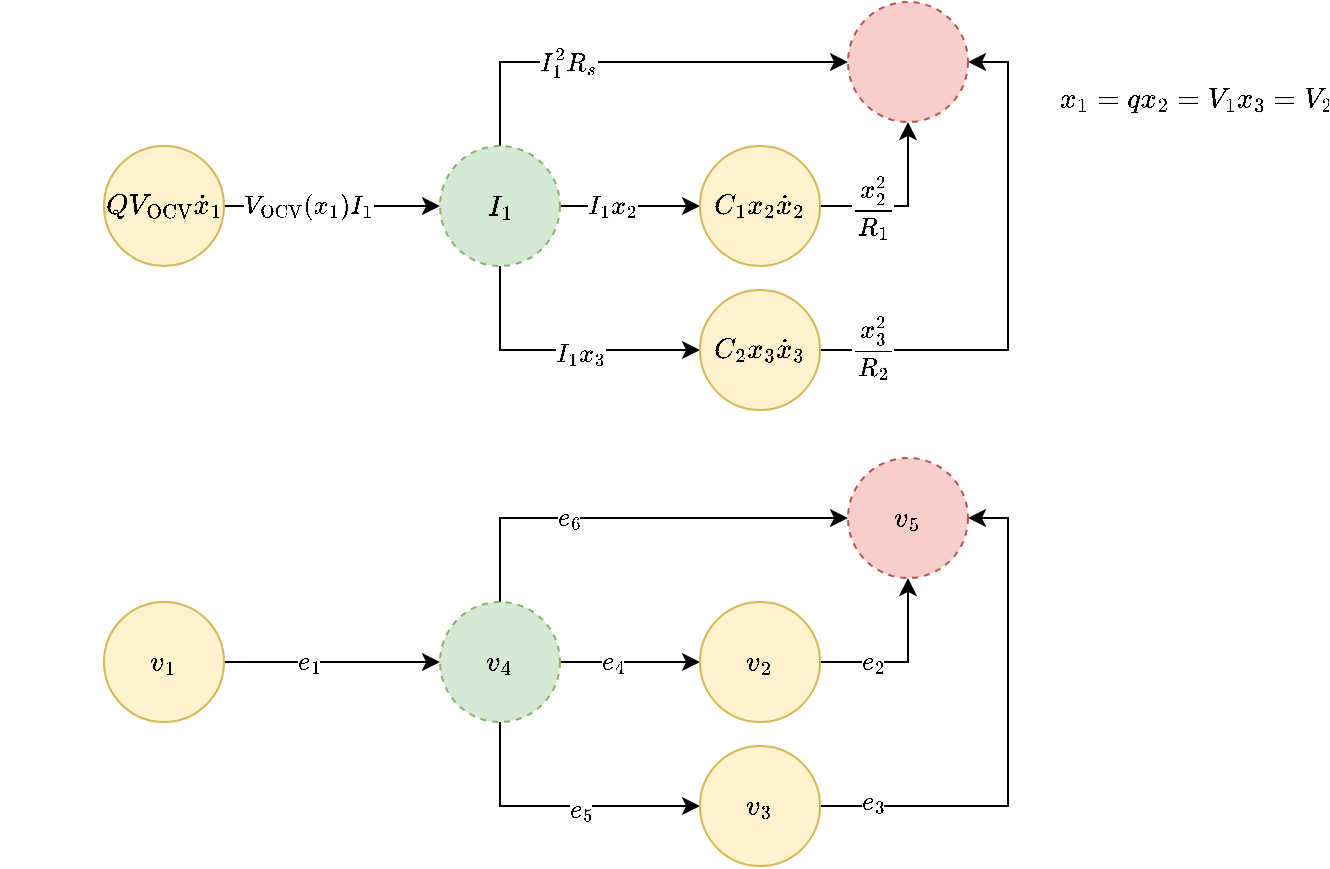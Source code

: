 <mxfile version="14.1.8" type="device"><diagram id="qkD1Uyv4oJS3TJNYdxAf" name="Page-1"><mxGraphModel dx="729" dy="867" grid="1" gridSize="12" guides="1" tooltips="1" connect="1" arrows="1" fold="1" page="1" pageScale="1" pageWidth="850" pageHeight="1100" math="1" shadow="0"><root><mxCell id="0"/><mxCell id="1" parent="0"/><mxCell id="pF6RNVTO3l9M0UAf_P5S-3" style="edgeStyle=orthogonalEdgeStyle;rounded=0;orthogonalLoop=1;jettySize=auto;html=1;exitX=1;exitY=0.5;exitDx=0;exitDy=0;entryX=0;entryY=0.5;entryDx=0;entryDy=0;" parent="1" source="pF6RNVTO3l9M0UAf_P5S-1" target="pF6RNVTO3l9M0UAf_P5S-2" edge="1"><mxGeometry relative="1" as="geometry"/></mxCell><mxCell id="pF6RNVTO3l9M0UAf_P5S-4" value="$$V_\text{OCV}(x_1)I_1$$" style="edgeLabel;html=1;align=center;verticalAlign=middle;resizable=0;points=[];" parent="pF6RNVTO3l9M0UAf_P5S-3" vertex="1" connectable="0"><mxGeometry x="-0.746" relative="1" as="geometry"><mxPoint x="28.57" as="offset"/></mxGeometry></mxCell><mxCell id="pF6RNVTO3l9M0UAf_P5S-1" value="$$QV_{\text{OCV}}\dot{x}_1$$" style="ellipse;whiteSpace=wrap;html=1;aspect=fixed;fillColor=#fff2cc;strokeColor=#d6b656;" parent="1" vertex="1"><mxGeometry x="60" y="168" width="60" height="60" as="geometry"/></mxCell><mxCell id="pF6RNVTO3l9M0UAf_P5S-7" style="edgeStyle=orthogonalEdgeStyle;rounded=0;orthogonalLoop=1;jettySize=auto;html=1;exitX=1;exitY=0.5;exitDx=0;exitDy=0;entryX=0;entryY=0.5;entryDx=0;entryDy=0;" parent="1" source="pF6RNVTO3l9M0UAf_P5S-2" target="pF6RNVTO3l9M0UAf_P5S-5" edge="1"><mxGeometry relative="1" as="geometry"/></mxCell><mxCell id="pF6RNVTO3l9M0UAf_P5S-13" value="$$I_1x_2$$" style="edgeLabel;html=1;align=center;verticalAlign=middle;resizable=0;points=[];" parent="pF6RNVTO3l9M0UAf_P5S-7" vertex="1" connectable="0"><mxGeometry x="-0.262" relative="1" as="geometry"><mxPoint as="offset"/></mxGeometry></mxCell><mxCell id="pF6RNVTO3l9M0UAf_P5S-8" style="edgeStyle=orthogonalEdgeStyle;rounded=0;orthogonalLoop=1;jettySize=auto;html=1;exitX=0.5;exitY=1;exitDx=0;exitDy=0;entryX=0;entryY=0.5;entryDx=0;entryDy=0;" parent="1" source="pF6RNVTO3l9M0UAf_P5S-2" target="pF6RNVTO3l9M0UAf_P5S-6" edge="1"><mxGeometry relative="1" as="geometry"/></mxCell><mxCell id="pF6RNVTO3l9M0UAf_P5S-14" value="$$I_1x_3$$" style="edgeLabel;html=1;align=center;verticalAlign=middle;resizable=0;points=[];" parent="pF6RNVTO3l9M0UAf_P5S-8" vertex="1" connectable="0"><mxGeometry x="0.155" y="-2" relative="1" as="geometry"><mxPoint as="offset"/></mxGeometry></mxCell><mxCell id="pF6RNVTO3l9M0UAf_P5S-11" style="edgeStyle=orthogonalEdgeStyle;rounded=0;orthogonalLoop=1;jettySize=auto;html=1;exitX=0.5;exitY=0;exitDx=0;exitDy=0;entryX=0;entryY=0.5;entryDx=0;entryDy=0;" parent="1" source="pF6RNVTO3l9M0UAf_P5S-2" target="pF6RNVTO3l9M0UAf_P5S-10" edge="1"><mxGeometry relative="1" as="geometry"/></mxCell><mxCell id="pF6RNVTO3l9M0UAf_P5S-12" value="$$I_1^2R_s$$" style="edgeLabel;html=1;align=center;verticalAlign=middle;resizable=0;points=[];" parent="pF6RNVTO3l9M0UAf_P5S-11" vertex="1" connectable="0"><mxGeometry x="-0.439" y="-15" relative="1" as="geometry"><mxPoint x="15" y="-15" as="offset"/></mxGeometry></mxCell><mxCell id="pF6RNVTO3l9M0UAf_P5S-2" value="$$I_1$$" style="ellipse;whiteSpace=wrap;html=1;aspect=fixed;fillColor=#d5e8d4;strokeColor=#82b366;dashed=1;" parent="1" vertex="1"><mxGeometry x="228" y="168" width="60" height="60" as="geometry"/></mxCell><mxCell id="pF6RNVTO3l9M0UAf_P5S-15" style="edgeStyle=orthogonalEdgeStyle;rounded=0;orthogonalLoop=1;jettySize=auto;html=1;exitX=1;exitY=0.5;exitDx=0;exitDy=0;entryX=0.5;entryY=1;entryDx=0;entryDy=0;" parent="1" source="pF6RNVTO3l9M0UAf_P5S-5" target="pF6RNVTO3l9M0UAf_P5S-10" edge="1"><mxGeometry relative="1" as="geometry"/></mxCell><mxCell id="pF6RNVTO3l9M0UAf_P5S-16" value="$$\frac{x_2^2}{R_1}$$" style="edgeLabel;html=1;align=center;verticalAlign=middle;resizable=0;points=[];" parent="pF6RNVTO3l9M0UAf_P5S-15" vertex="1" connectable="0"><mxGeometry x="-0.147" y="1" relative="1" as="geometry"><mxPoint x="-10.67" y="1" as="offset"/></mxGeometry></mxCell><mxCell id="pF6RNVTO3l9M0UAf_P5S-5" value="$$C_1x_2\dot{x}_2$$" style="ellipse;whiteSpace=wrap;html=1;aspect=fixed;fillColor=#fff2cc;strokeColor=#d6b656;" parent="1" vertex="1"><mxGeometry x="358" y="168" width="60" height="60" as="geometry"/></mxCell><mxCell id="pF6RNVTO3l9M0UAf_P5S-17" style="edgeStyle=orthogonalEdgeStyle;rounded=0;orthogonalLoop=1;jettySize=auto;html=1;exitX=1;exitY=0.5;exitDx=0;exitDy=0;entryX=1;entryY=0.5;entryDx=0;entryDy=0;" parent="1" source="pF6RNVTO3l9M0UAf_P5S-6" target="pF6RNVTO3l9M0UAf_P5S-10" edge="1"><mxGeometry relative="1" as="geometry"/></mxCell><mxCell id="pF6RNVTO3l9M0UAf_P5S-18" value="$$\frac{x_3^2}{R_2}$$" style="edgeLabel;html=1;align=center;verticalAlign=middle;resizable=0;points=[];" parent="pF6RNVTO3l9M0UAf_P5S-17" vertex="1" connectable="0"><mxGeometry x="-0.8" y="2" relative="1" as="geometry"><mxPoint as="offset"/></mxGeometry></mxCell><mxCell id="pF6RNVTO3l9M0UAf_P5S-6" value="$$C_2x_3\dot{x}_3$$" style="ellipse;whiteSpace=wrap;html=1;aspect=fixed;fillColor=#fff2cc;strokeColor=#d6b656;" parent="1" vertex="1"><mxGeometry x="358" y="240" width="60" height="60" as="geometry"/></mxCell><mxCell id="pF6RNVTO3l9M0UAf_P5S-10" value="" style="ellipse;whiteSpace=wrap;html=1;aspect=fixed;dashed=1;fillColor=#f8cecc;strokeColor=#b85450;" parent="1" vertex="1"><mxGeometry x="432" y="96" width="60" height="60" as="geometry"/></mxCell><mxCell id="jb8R29E-0WTbLKNGENXM-1" style="edgeStyle=orthogonalEdgeStyle;rounded=0;orthogonalLoop=1;jettySize=auto;html=1;exitX=1;exitY=0.5;exitDx=0;exitDy=0;entryX=0;entryY=0.5;entryDx=0;entryDy=0;" parent="1" source="jb8R29E-0WTbLKNGENXM-3" target="jb8R29E-0WTbLKNGENXM-12" edge="1"><mxGeometry relative="1" as="geometry"/></mxCell><mxCell id="jb8R29E-0WTbLKNGENXM-2" value="$$e_1$$" style="edgeLabel;html=1;align=center;verticalAlign=middle;resizable=0;points=[];" parent="jb8R29E-0WTbLKNGENXM-1" vertex="1" connectable="0"><mxGeometry x="-0.746" relative="1" as="geometry"><mxPoint x="28.57" as="offset"/></mxGeometry></mxCell><mxCell id="jb8R29E-0WTbLKNGENXM-3" value="$$v_1$$" style="ellipse;whiteSpace=wrap;html=1;aspect=fixed;fillColor=#fff2cc;strokeColor=#d6b656;" parent="1" vertex="1"><mxGeometry x="60" y="396" width="60" height="60" as="geometry"/></mxCell><mxCell id="jb8R29E-0WTbLKNGENXM-4" style="edgeStyle=orthogonalEdgeStyle;rounded=0;orthogonalLoop=1;jettySize=auto;html=1;exitX=1;exitY=0.5;exitDx=0;exitDy=0;entryX=0;entryY=0.5;entryDx=0;entryDy=0;" parent="1" source="jb8R29E-0WTbLKNGENXM-12" target="jb8R29E-0WTbLKNGENXM-15" edge="1"><mxGeometry relative="1" as="geometry"/></mxCell><mxCell id="jb8R29E-0WTbLKNGENXM-5" value="$$e_4$$" style="edgeLabel;html=1;align=center;verticalAlign=middle;resizable=0;points=[];" parent="jb8R29E-0WTbLKNGENXM-4" vertex="1" connectable="0"><mxGeometry x="-0.262" relative="1" as="geometry"><mxPoint as="offset"/></mxGeometry></mxCell><mxCell id="jb8R29E-0WTbLKNGENXM-6" style="edgeStyle=orthogonalEdgeStyle;rounded=0;orthogonalLoop=1;jettySize=auto;html=1;exitX=0.5;exitY=1;exitDx=0;exitDy=0;entryX=0;entryY=0.5;entryDx=0;entryDy=0;" parent="1" source="jb8R29E-0WTbLKNGENXM-12" target="jb8R29E-0WTbLKNGENXM-18" edge="1"><mxGeometry relative="1" as="geometry"/></mxCell><mxCell id="jb8R29E-0WTbLKNGENXM-7" value="$$e_5$$" style="edgeLabel;html=1;align=center;verticalAlign=middle;resizable=0;points=[];" parent="jb8R29E-0WTbLKNGENXM-6" vertex="1" connectable="0"><mxGeometry x="0.155" y="-2" relative="1" as="geometry"><mxPoint as="offset"/></mxGeometry></mxCell><mxCell id="jb8R29E-0WTbLKNGENXM-8" style="edgeStyle=orthogonalEdgeStyle;rounded=0;orthogonalLoop=1;jettySize=auto;html=1;exitX=0.5;exitY=0;exitDx=0;exitDy=0;entryX=0;entryY=0.5;entryDx=0;entryDy=0;" parent="1" source="jb8R29E-0WTbLKNGENXM-12" target="jb8R29E-0WTbLKNGENXM-19" edge="1"><mxGeometry relative="1" as="geometry"/></mxCell><mxCell id="jb8R29E-0WTbLKNGENXM-9" value="$$e_6$$" style="edgeLabel;html=1;align=center;verticalAlign=middle;resizable=0;points=[];" parent="jb8R29E-0WTbLKNGENXM-8" vertex="1" connectable="0"><mxGeometry x="-0.439" y="-15" relative="1" as="geometry"><mxPoint x="15" y="-15" as="offset"/></mxGeometry></mxCell><mxCell id="jb8R29E-0WTbLKNGENXM-12" value="$$v_4$$" style="ellipse;whiteSpace=wrap;html=1;aspect=fixed;fillColor=#d5e8d4;strokeColor=#82b366;dashed=1;" parent="1" vertex="1"><mxGeometry x="228" y="396" width="60" height="60" as="geometry"/></mxCell><mxCell id="jb8R29E-0WTbLKNGENXM-13" style="edgeStyle=orthogonalEdgeStyle;rounded=0;orthogonalLoop=1;jettySize=auto;html=1;exitX=1;exitY=0.5;exitDx=0;exitDy=0;entryX=0.5;entryY=1;entryDx=0;entryDy=0;" parent="1" source="jb8R29E-0WTbLKNGENXM-15" target="jb8R29E-0WTbLKNGENXM-19" edge="1"><mxGeometry relative="1" as="geometry"/></mxCell><mxCell id="jb8R29E-0WTbLKNGENXM-14" value="$$e_2$$" style="edgeLabel;html=1;align=center;verticalAlign=middle;resizable=0;points=[];" parent="jb8R29E-0WTbLKNGENXM-13" vertex="1" connectable="0"><mxGeometry x="-0.147" y="1" relative="1" as="geometry"><mxPoint x="-10.67" y="1" as="offset"/></mxGeometry></mxCell><mxCell id="jb8R29E-0WTbLKNGENXM-15" value="$$v_2$$" style="ellipse;whiteSpace=wrap;html=1;aspect=fixed;fillColor=#fff2cc;strokeColor=#d6b656;" parent="1" vertex="1"><mxGeometry x="358" y="396" width="60" height="60" as="geometry"/></mxCell><mxCell id="jb8R29E-0WTbLKNGENXM-16" style="edgeStyle=orthogonalEdgeStyle;rounded=0;orthogonalLoop=1;jettySize=auto;html=1;exitX=1;exitY=0.5;exitDx=0;exitDy=0;entryX=1;entryY=0.5;entryDx=0;entryDy=0;" parent="1" source="jb8R29E-0WTbLKNGENXM-18" target="jb8R29E-0WTbLKNGENXM-19" edge="1"><mxGeometry relative="1" as="geometry"/></mxCell><mxCell id="jb8R29E-0WTbLKNGENXM-17" value="$$e_3$$" style="edgeLabel;html=1;align=center;verticalAlign=middle;resizable=0;points=[];" parent="jb8R29E-0WTbLKNGENXM-16" vertex="1" connectable="0"><mxGeometry x="-0.8" y="2" relative="1" as="geometry"><mxPoint as="offset"/></mxGeometry></mxCell><mxCell id="jb8R29E-0WTbLKNGENXM-18" value="$$v_3$$" style="ellipse;whiteSpace=wrap;html=1;aspect=fixed;fillColor=#fff2cc;strokeColor=#d6b656;" parent="1" vertex="1"><mxGeometry x="358" y="468" width="60" height="60" as="geometry"/></mxCell><mxCell id="jb8R29E-0WTbLKNGENXM-19" value="$$v_5$$" style="ellipse;whiteSpace=wrap;html=1;aspect=fixed;dashed=1;fillColor=#f8cecc;strokeColor=#b85450;" parent="1" vertex="1"><mxGeometry x="432" y="324" width="60" height="60" as="geometry"/></mxCell><mxCell id="sfyy4zE7qtSbyfBKTKN2-14" value="$$&lt;br&gt;x_1 = q\\&lt;br&gt;x_2 = V_1\\&lt;br&gt;x_3 = V_2&lt;br&gt;$$" style="text;html=1;strokeColor=none;fillColor=none;align=center;verticalAlign=middle;whiteSpace=wrap;rounded=0;dashed=1;" vertex="1" parent="1"><mxGeometry x="540" y="108" width="132" height="72" as="geometry"/></mxCell></root></mxGraphModel></diagram></mxfile>